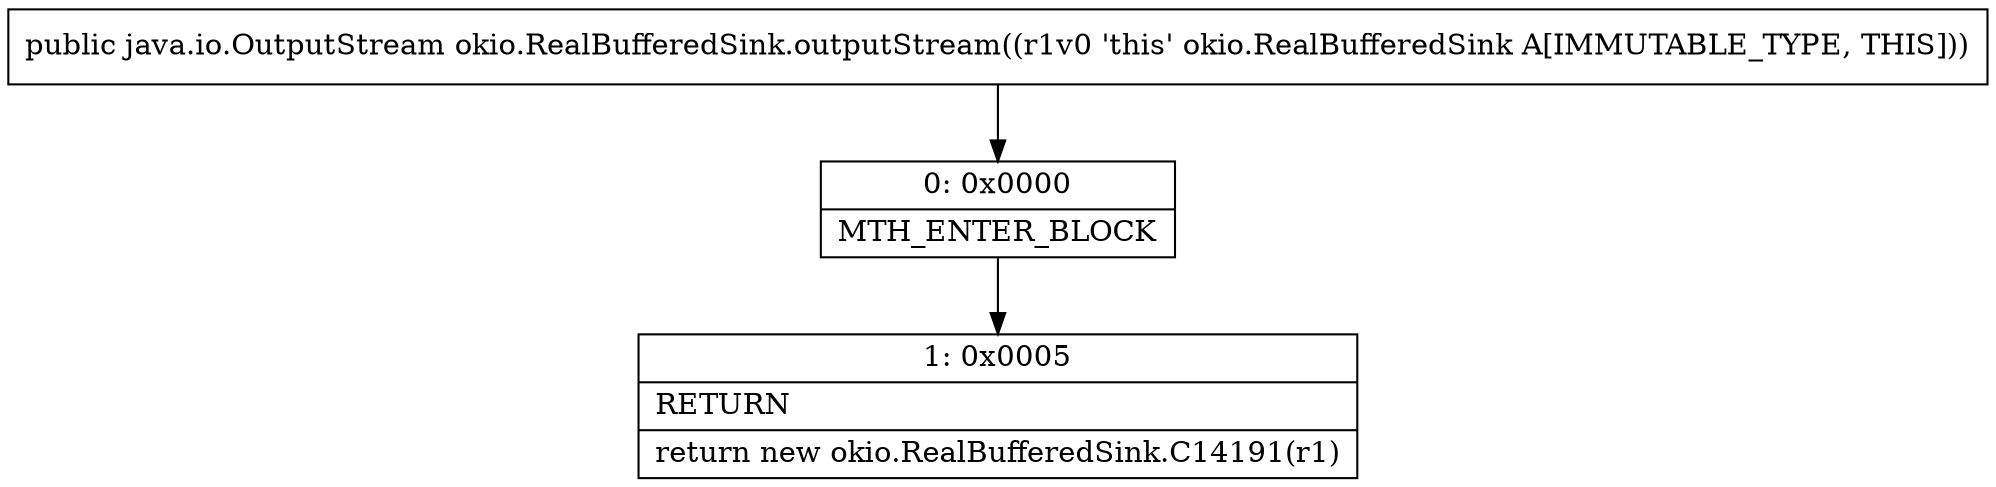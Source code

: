 digraph "CFG forokio.RealBufferedSink.outputStream()Ljava\/io\/OutputStream;" {
Node_0 [shape=record,label="{0\:\ 0x0000|MTH_ENTER_BLOCK\l}"];
Node_1 [shape=record,label="{1\:\ 0x0005|RETURN\l|return new okio.RealBufferedSink.C14191(r1)\l}"];
MethodNode[shape=record,label="{public java.io.OutputStream okio.RealBufferedSink.outputStream((r1v0 'this' okio.RealBufferedSink A[IMMUTABLE_TYPE, THIS])) }"];
MethodNode -> Node_0;
Node_0 -> Node_1;
}

